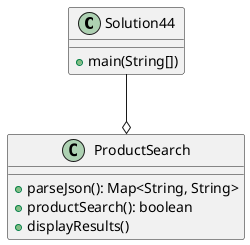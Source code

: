 @startuml
'https://plantuml.com/sequence-diagram
Class Solution44{
    +main(String[])
}

Class ProductSearch{
    +parseJson(): Map<String, String>
    +productSearch(): boolean
    +displayResults()
}

Solution44 --o ProductSearch
@enduml